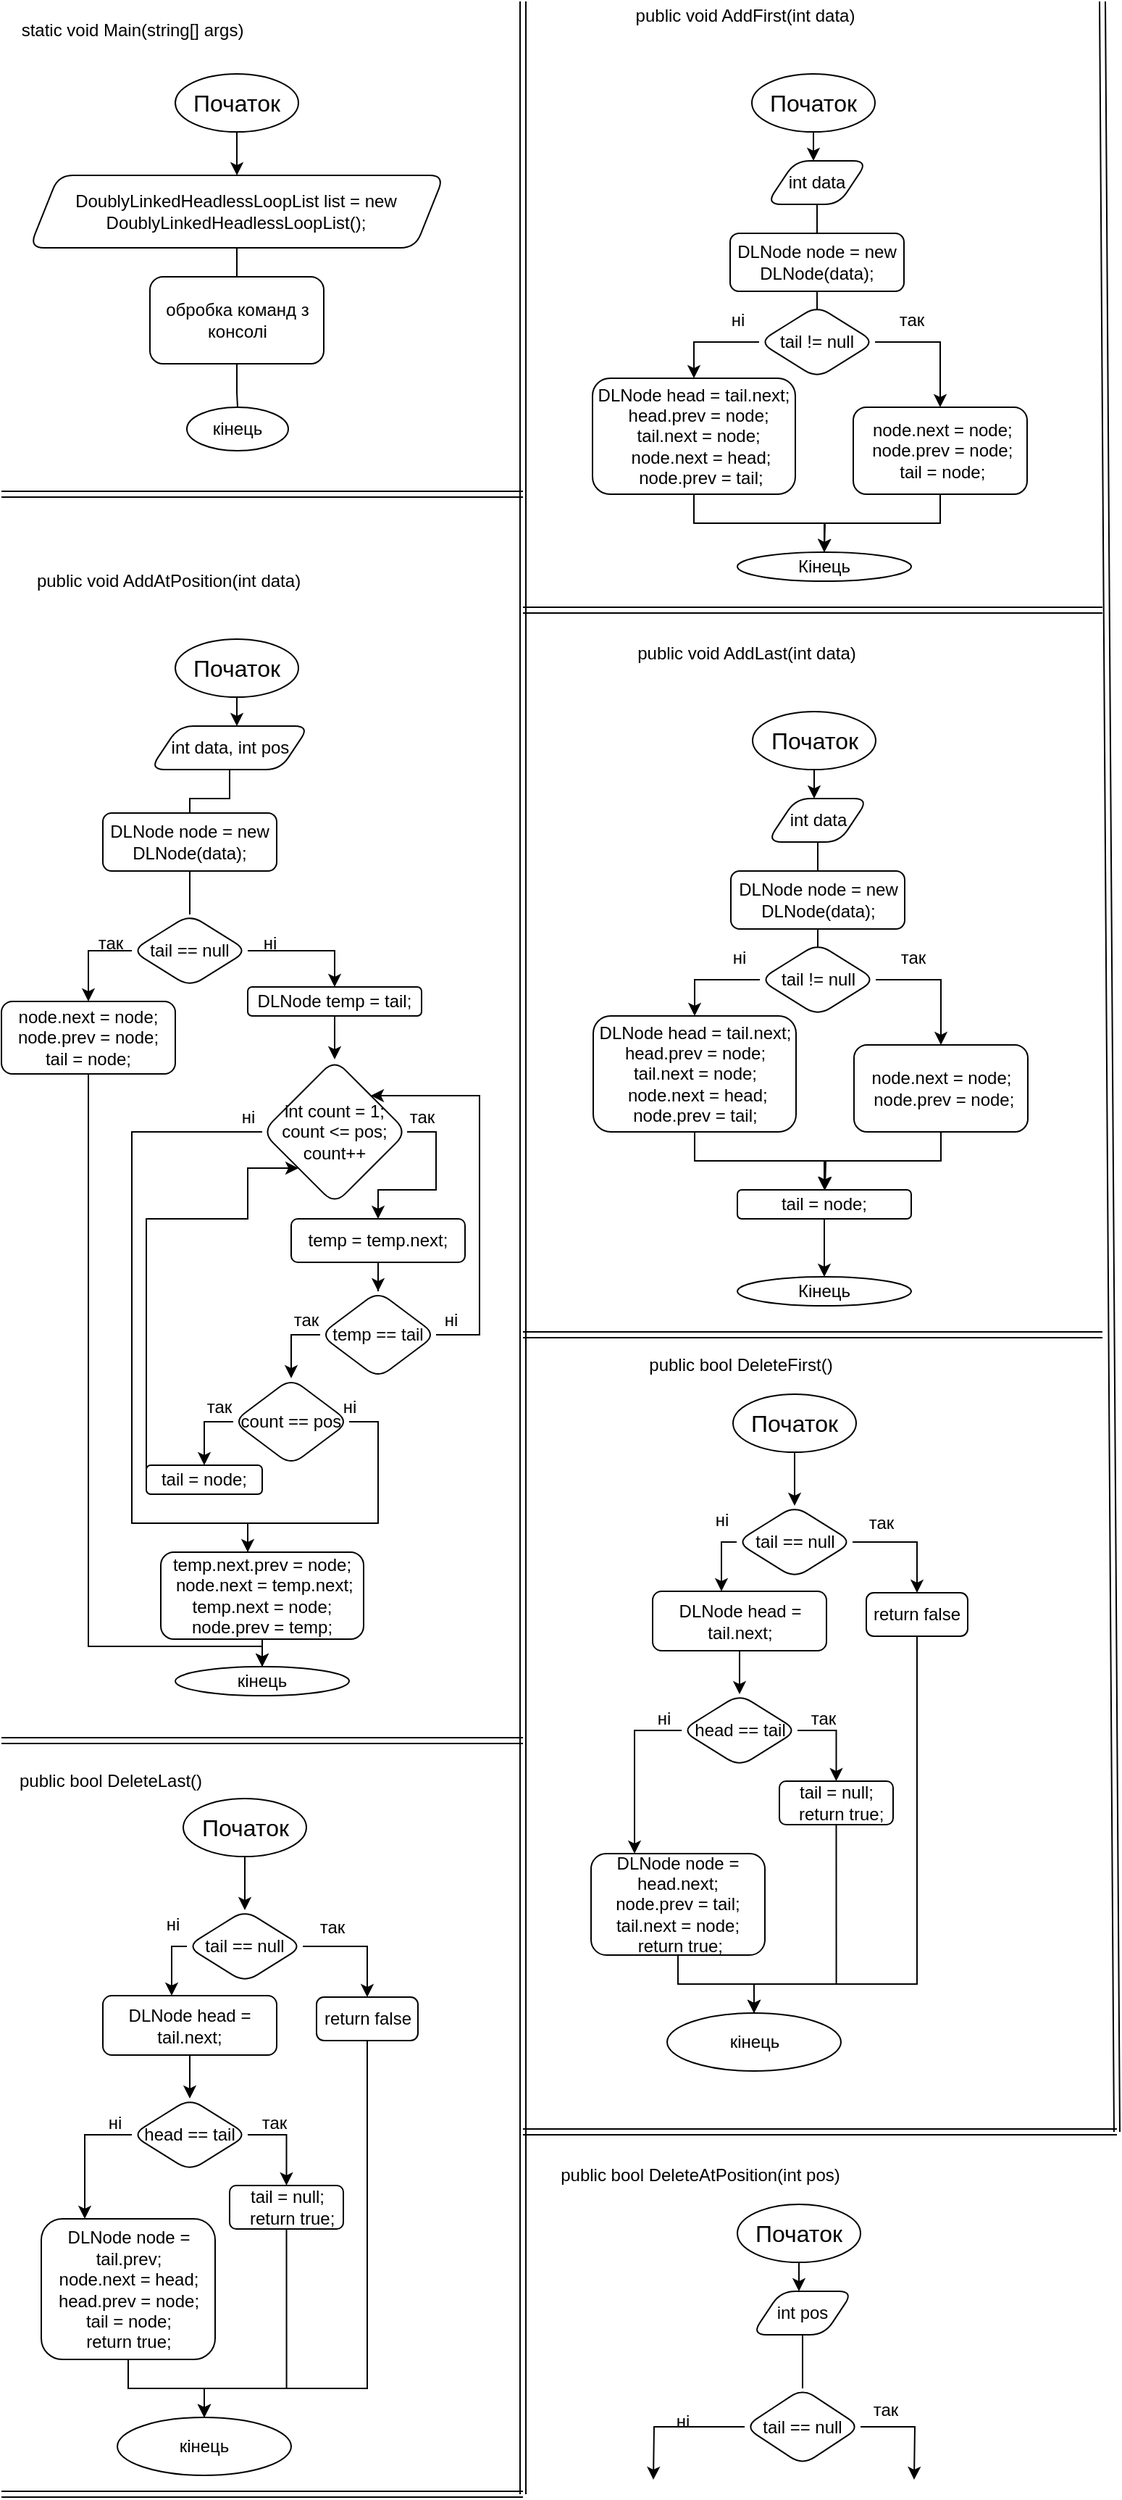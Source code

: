 <mxfile version="15.9.6" type="github">
  <diagram id="cAZcsh5Gasm24qDNnj0R" name="Page-1">
    <mxGraphModel dx="550" dy="711" grid="1" gridSize="10" guides="1" tooltips="1" connect="1" arrows="1" fold="1" page="1" pageScale="1" pageWidth="827" pageHeight="1169" math="0" shadow="0">
      <root>
        <mxCell id="0" />
        <mxCell id="1" parent="0" />
        <mxCell id="zkvn1Yk3bQo1fb0iyatj-9" style="edgeStyle=orthogonalEdgeStyle;rounded=0;orthogonalLoop=1;jettySize=auto;html=1;exitX=0.5;exitY=1;exitDx=0;exitDy=0;" edge="1" parent="1" source="zkvn1Yk3bQo1fb0iyatj-2" target="zkvn1Yk3bQo1fb0iyatj-10">
          <mxGeometry relative="1" as="geometry">
            <mxPoint x="130" y="120" as="targetPoint" />
          </mxGeometry>
        </mxCell>
        <mxCell id="zkvn1Yk3bQo1fb0iyatj-2" value="Початок" style="ellipse;whiteSpace=wrap;html=1;fontSize=16;strokeWidth=1;" vertex="1" parent="1">
          <mxGeometry x="120.0" y="50.0" width="85" height="40" as="geometry" />
        </mxCell>
        <mxCell id="zkvn1Yk3bQo1fb0iyatj-8" value="static void Main(string[] args)" style="text;html=1;align=center;verticalAlign=middle;resizable=0;points=[];autosize=1;strokeColor=none;fillColor=none;" vertex="1" parent="1">
          <mxGeometry x="5" y="10" width="170" height="20" as="geometry" />
        </mxCell>
        <mxCell id="zkvn1Yk3bQo1fb0iyatj-16" style="edgeStyle=orthogonalEdgeStyle;rounded=0;orthogonalLoop=1;jettySize=auto;html=1;exitX=0.5;exitY=1;exitDx=0;exitDy=0;entryX=0.5;entryY=0;entryDx=0;entryDy=0;endArrow=none;endFill=0;" edge="1" parent="1" source="zkvn1Yk3bQo1fb0iyatj-10" target="zkvn1Yk3bQo1fb0iyatj-12">
          <mxGeometry relative="1" as="geometry" />
        </mxCell>
        <mxCell id="zkvn1Yk3bQo1fb0iyatj-10" value="DoublyLinkedHeadlessLoopList list = new DoublyLinkedHeadlessLoopList();" style="shape=parallelogram;perimeter=parallelogramPerimeter;whiteSpace=wrap;html=1;fixedSize=1;rounded=1;" vertex="1" parent="1">
          <mxGeometry x="19.38" y="120" width="286.25" height="50" as="geometry" />
        </mxCell>
        <mxCell id="zkvn1Yk3bQo1fb0iyatj-17" style="edgeStyle=orthogonalEdgeStyle;rounded=0;orthogonalLoop=1;jettySize=auto;html=1;exitX=0.5;exitY=1;exitDx=0;exitDy=0;endArrow=none;endFill=0;" edge="1" parent="1" source="zkvn1Yk3bQo1fb0iyatj-12" target="zkvn1Yk3bQo1fb0iyatj-18">
          <mxGeometry relative="1" as="geometry">
            <mxPoint x="163" y="280" as="targetPoint" />
          </mxGeometry>
        </mxCell>
        <mxCell id="zkvn1Yk3bQo1fb0iyatj-12" value="обробка команд з консолі" style="rounded=1;whiteSpace=wrap;html=1;" vertex="1" parent="1">
          <mxGeometry x="102.5" y="190" width="120" height="60" as="geometry" />
        </mxCell>
        <mxCell id="zkvn1Yk3bQo1fb0iyatj-18" value="кінець" style="ellipse;whiteSpace=wrap;html=1;rounded=1;" vertex="1" parent="1">
          <mxGeometry x="128" y="280" width="70" height="30" as="geometry" />
        </mxCell>
        <mxCell id="zkvn1Yk3bQo1fb0iyatj-19" value="public void AddFirst(int data)" style="text;html=1;align=center;verticalAlign=middle;resizable=0;points=[];autosize=1;strokeColor=none;fillColor=none;" vertex="1" parent="1">
          <mxGeometry x="428" width="170" height="20" as="geometry" />
        </mxCell>
        <mxCell id="zkvn1Yk3bQo1fb0iyatj-22" style="edgeStyle=orthogonalEdgeStyle;rounded=0;orthogonalLoop=1;jettySize=auto;html=1;exitX=0.5;exitY=1;exitDx=0;exitDy=0;fontSize=16;endArrow=classic;endFill=1;" edge="1" source="zkvn1Yk3bQo1fb0iyatj-23" parent="1" target="zkvn1Yk3bQo1fb0iyatj-24">
          <mxGeometry relative="1" as="geometry">
            <mxPoint x="560.5" y="110" as="targetPoint" />
            <Array as="points">
              <mxPoint x="561.0" y="120.0" />
              <mxPoint x="561.0" y="120.0" />
            </Array>
          </mxGeometry>
        </mxCell>
        <mxCell id="zkvn1Yk3bQo1fb0iyatj-23" value="Початок" style="ellipse;whiteSpace=wrap;html=1;fontSize=16;strokeWidth=1;rounded=1;" vertex="1" parent="1">
          <mxGeometry x="518.0" y="50.0" width="85" height="40" as="geometry" />
        </mxCell>
        <mxCell id="zkvn1Yk3bQo1fb0iyatj-25" style="edgeStyle=orthogonalEdgeStyle;rounded=0;orthogonalLoop=1;jettySize=auto;html=1;exitX=0.5;exitY=1;exitDx=0;exitDy=0;endArrow=none;endFill=0;" edge="1" parent="1" source="zkvn1Yk3bQo1fb0iyatj-24" target="zkvn1Yk3bQo1fb0iyatj-26">
          <mxGeometry relative="1" as="geometry">
            <mxPoint x="563" y="160" as="targetPoint" />
          </mxGeometry>
        </mxCell>
        <mxCell id="zkvn1Yk3bQo1fb0iyatj-24" value="int data" style="shape=parallelogram;perimeter=parallelogramPerimeter;whiteSpace=wrap;html=1;fixedSize=1;rounded=1;" vertex="1" parent="1">
          <mxGeometry x="528" y="110" width="70" height="30" as="geometry" />
        </mxCell>
        <mxCell id="zkvn1Yk3bQo1fb0iyatj-27" style="edgeStyle=orthogonalEdgeStyle;rounded=0;orthogonalLoop=1;jettySize=auto;html=1;exitX=0.5;exitY=1;exitDx=0;exitDy=0;endArrow=none;endFill=0;" edge="1" parent="1" source="zkvn1Yk3bQo1fb0iyatj-26">
          <mxGeometry relative="1" as="geometry">
            <mxPoint x="563" y="190" as="targetPoint" />
          </mxGeometry>
        </mxCell>
        <mxCell id="zkvn1Yk3bQo1fb0iyatj-29" style="edgeStyle=orthogonalEdgeStyle;rounded=0;orthogonalLoop=1;jettySize=auto;html=1;exitX=0.5;exitY=1;exitDx=0;exitDy=0;endArrow=none;endFill=0;" edge="1" parent="1" source="zkvn1Yk3bQo1fb0iyatj-26" target="zkvn1Yk3bQo1fb0iyatj-30">
          <mxGeometry relative="1" as="geometry">
            <mxPoint x="563" y="220" as="targetPoint" />
          </mxGeometry>
        </mxCell>
        <mxCell id="zkvn1Yk3bQo1fb0iyatj-26" value="DLNode node = new DLNode(data);" style="rounded=1;whiteSpace=wrap;html=1;" vertex="1" parent="1">
          <mxGeometry x="503" y="160" width="120" height="40" as="geometry" />
        </mxCell>
        <mxCell id="zkvn1Yk3bQo1fb0iyatj-31" style="edgeStyle=orthogonalEdgeStyle;rounded=0;orthogonalLoop=1;jettySize=auto;html=1;exitX=0;exitY=0.5;exitDx=0;exitDy=0;endArrow=classic;endFill=1;" edge="1" parent="1" source="zkvn1Yk3bQo1fb0iyatj-30" target="zkvn1Yk3bQo1fb0iyatj-35">
          <mxGeometry relative="1" as="geometry">
            <mxPoint x="488" y="280" as="targetPoint" />
          </mxGeometry>
        </mxCell>
        <mxCell id="zkvn1Yk3bQo1fb0iyatj-32" style="edgeStyle=orthogonalEdgeStyle;rounded=0;orthogonalLoop=1;jettySize=auto;html=1;exitX=1;exitY=0.5;exitDx=0;exitDy=0;endArrow=classic;endFill=1;" edge="1" parent="1" source="zkvn1Yk3bQo1fb0iyatj-30" target="zkvn1Yk3bQo1fb0iyatj-36">
          <mxGeometry relative="1" as="geometry">
            <mxPoint x="648" y="280" as="targetPoint" />
          </mxGeometry>
        </mxCell>
        <mxCell id="zkvn1Yk3bQo1fb0iyatj-30" value="tail != null" style="rhombus;whiteSpace=wrap;html=1;rounded=1;" vertex="1" parent="1">
          <mxGeometry x="523" y="210" width="80" height="50" as="geometry" />
        </mxCell>
        <mxCell id="zkvn1Yk3bQo1fb0iyatj-33" value="ні" style="text;html=1;align=center;verticalAlign=middle;resizable=0;points=[];autosize=1;strokeColor=none;fillColor=none;" vertex="1" parent="1">
          <mxGeometry x="493" y="210" width="30" height="20" as="geometry" />
        </mxCell>
        <mxCell id="zkvn1Yk3bQo1fb0iyatj-34" value="так" style="text;html=1;align=center;verticalAlign=middle;resizable=0;points=[];autosize=1;strokeColor=none;fillColor=none;" vertex="1" parent="1">
          <mxGeometry x="613" y="210" width="30" height="20" as="geometry" />
        </mxCell>
        <mxCell id="zkvn1Yk3bQo1fb0iyatj-37" style="edgeStyle=orthogonalEdgeStyle;rounded=0;orthogonalLoop=1;jettySize=auto;html=1;exitX=0.5;exitY=1;exitDx=0;exitDy=0;endArrow=classic;endFill=1;" edge="1" parent="1" source="zkvn1Yk3bQo1fb0iyatj-35">
          <mxGeometry relative="1" as="geometry">
            <mxPoint x="568" y="380" as="targetPoint" />
          </mxGeometry>
        </mxCell>
        <mxCell id="zkvn1Yk3bQo1fb0iyatj-35" value="&lt;div&gt;DLNode head = tail.next;&lt;/div&gt;&lt;div&gt;&amp;nbsp; head.prev = node;&lt;/div&gt;&lt;div&gt;&amp;nbsp; tail.next = node;&lt;/div&gt;&lt;div&gt;&amp;nbsp; &amp;nbsp;node.next = head;&lt;/div&gt;&lt;div&gt;&amp;nbsp; &amp;nbsp;node.prev = tail;&lt;/div&gt;" style="rounded=1;whiteSpace=wrap;html=1;" vertex="1" parent="1">
          <mxGeometry x="408" y="260" width="140" height="80" as="geometry" />
        </mxCell>
        <mxCell id="zkvn1Yk3bQo1fb0iyatj-38" style="edgeStyle=orthogonalEdgeStyle;rounded=0;orthogonalLoop=1;jettySize=auto;html=1;exitX=0.5;exitY=1;exitDx=0;exitDy=0;endArrow=classic;endFill=1;" edge="1" parent="1" source="zkvn1Yk3bQo1fb0iyatj-36" target="zkvn1Yk3bQo1fb0iyatj-39">
          <mxGeometry relative="1" as="geometry">
            <mxPoint x="568" y="380" as="targetPoint" />
          </mxGeometry>
        </mxCell>
        <mxCell id="zkvn1Yk3bQo1fb0iyatj-36" value="&lt;div&gt;&amp;nbsp;node.next = node;&lt;/div&gt;&lt;div&gt;&amp;nbsp;node.prev = node;&lt;/div&gt;&lt;div&gt;&amp;nbsp;tail = node;&lt;/div&gt;" style="rounded=1;whiteSpace=wrap;html=1;" vertex="1" parent="1">
          <mxGeometry x="588" y="280" width="120" height="60" as="geometry" />
        </mxCell>
        <mxCell id="zkvn1Yk3bQo1fb0iyatj-39" value="Кінець" style="ellipse;whiteSpace=wrap;html=1;rounded=1;" vertex="1" parent="1">
          <mxGeometry x="508" y="380" width="120" height="20" as="geometry" />
        </mxCell>
        <mxCell id="zkvn1Yk3bQo1fb0iyatj-40" value="public void AddLast(int data)" style="text;html=1;align=center;verticalAlign=middle;resizable=0;points=[];autosize=1;strokeColor=none;fillColor=none;" vertex="1" parent="1">
          <mxGeometry x="428.5" y="440" width="170" height="20" as="geometry" />
        </mxCell>
        <mxCell id="zkvn1Yk3bQo1fb0iyatj-41" style="edgeStyle=orthogonalEdgeStyle;rounded=0;orthogonalLoop=1;jettySize=auto;html=1;exitX=0.5;exitY=1;exitDx=0;exitDy=0;fontSize=16;endArrow=classic;endFill=1;" edge="1" source="zkvn1Yk3bQo1fb0iyatj-42" target="zkvn1Yk3bQo1fb0iyatj-44" parent="1">
          <mxGeometry relative="1" as="geometry">
            <mxPoint x="561.0" y="550" as="targetPoint" />
            <Array as="points">
              <mxPoint x="561.5" y="560.0" />
              <mxPoint x="561.5" y="560.0" />
            </Array>
          </mxGeometry>
        </mxCell>
        <mxCell id="zkvn1Yk3bQo1fb0iyatj-42" value="Початок" style="ellipse;whiteSpace=wrap;html=1;fontSize=16;strokeWidth=1;rounded=1;" vertex="1" parent="1">
          <mxGeometry x="518.5" y="490.0" width="85" height="40" as="geometry" />
        </mxCell>
        <mxCell id="zkvn1Yk3bQo1fb0iyatj-43" style="edgeStyle=orthogonalEdgeStyle;rounded=0;orthogonalLoop=1;jettySize=auto;html=1;exitX=0.5;exitY=1;exitDx=0;exitDy=0;endArrow=none;endFill=0;" edge="1" source="zkvn1Yk3bQo1fb0iyatj-44" target="zkvn1Yk3bQo1fb0iyatj-47" parent="1">
          <mxGeometry relative="1" as="geometry">
            <mxPoint x="563.5" y="600" as="targetPoint" />
          </mxGeometry>
        </mxCell>
        <mxCell id="zkvn1Yk3bQo1fb0iyatj-44" value="int data" style="shape=parallelogram;perimeter=parallelogramPerimeter;whiteSpace=wrap;html=1;fixedSize=1;rounded=1;" vertex="1" parent="1">
          <mxGeometry x="528.5" y="550" width="70" height="30" as="geometry" />
        </mxCell>
        <mxCell id="zkvn1Yk3bQo1fb0iyatj-45" style="edgeStyle=orthogonalEdgeStyle;rounded=0;orthogonalLoop=1;jettySize=auto;html=1;exitX=0.5;exitY=1;exitDx=0;exitDy=0;endArrow=none;endFill=0;" edge="1" source="zkvn1Yk3bQo1fb0iyatj-47" parent="1">
          <mxGeometry relative="1" as="geometry">
            <mxPoint x="563.5" y="630" as="targetPoint" />
          </mxGeometry>
        </mxCell>
        <mxCell id="zkvn1Yk3bQo1fb0iyatj-46" style="edgeStyle=orthogonalEdgeStyle;rounded=0;orthogonalLoop=1;jettySize=auto;html=1;exitX=0.5;exitY=1;exitDx=0;exitDy=0;endArrow=none;endFill=0;" edge="1" source="zkvn1Yk3bQo1fb0iyatj-47" target="zkvn1Yk3bQo1fb0iyatj-50" parent="1">
          <mxGeometry relative="1" as="geometry">
            <mxPoint x="563.5" y="660" as="targetPoint" />
          </mxGeometry>
        </mxCell>
        <mxCell id="zkvn1Yk3bQo1fb0iyatj-47" value="DLNode node = new DLNode(data);" style="rounded=1;whiteSpace=wrap;html=1;" vertex="1" parent="1">
          <mxGeometry x="503.5" y="600" width="120" height="40" as="geometry" />
        </mxCell>
        <mxCell id="zkvn1Yk3bQo1fb0iyatj-48" style="edgeStyle=orthogonalEdgeStyle;rounded=0;orthogonalLoop=1;jettySize=auto;html=1;exitX=0;exitY=0.5;exitDx=0;exitDy=0;endArrow=classic;endFill=1;" edge="1" source="zkvn1Yk3bQo1fb0iyatj-50" target="zkvn1Yk3bQo1fb0iyatj-54" parent="1">
          <mxGeometry relative="1" as="geometry">
            <mxPoint x="488.5" y="720" as="targetPoint" />
          </mxGeometry>
        </mxCell>
        <mxCell id="zkvn1Yk3bQo1fb0iyatj-49" style="edgeStyle=orthogonalEdgeStyle;rounded=0;orthogonalLoop=1;jettySize=auto;html=1;exitX=1;exitY=0.5;exitDx=0;exitDy=0;endArrow=classic;endFill=1;" edge="1" source="zkvn1Yk3bQo1fb0iyatj-50" target="zkvn1Yk3bQo1fb0iyatj-56" parent="1">
          <mxGeometry relative="1" as="geometry">
            <mxPoint x="648.5" y="720" as="targetPoint" />
          </mxGeometry>
        </mxCell>
        <mxCell id="zkvn1Yk3bQo1fb0iyatj-50" value="tail != null" style="rhombus;whiteSpace=wrap;html=1;rounded=1;" vertex="1" parent="1">
          <mxGeometry x="523.5" y="650" width="80" height="50" as="geometry" />
        </mxCell>
        <mxCell id="zkvn1Yk3bQo1fb0iyatj-51" value="ні" style="text;html=1;align=center;verticalAlign=middle;resizable=0;points=[];autosize=1;strokeColor=none;fillColor=none;" vertex="1" parent="1">
          <mxGeometry x="493.5" y="650" width="30" height="20" as="geometry" />
        </mxCell>
        <mxCell id="zkvn1Yk3bQo1fb0iyatj-52" value="так" style="text;html=1;align=center;verticalAlign=middle;resizable=0;points=[];autosize=1;strokeColor=none;fillColor=none;" vertex="1" parent="1">
          <mxGeometry x="613.5" y="650" width="30" height="20" as="geometry" />
        </mxCell>
        <mxCell id="zkvn1Yk3bQo1fb0iyatj-53" style="edgeStyle=orthogonalEdgeStyle;rounded=0;orthogonalLoop=1;jettySize=auto;html=1;exitX=0.5;exitY=1;exitDx=0;exitDy=0;endArrow=classic;endFill=1;" edge="1" source="zkvn1Yk3bQo1fb0iyatj-54" parent="1">
          <mxGeometry relative="1" as="geometry">
            <mxPoint x="568.5" y="820" as="targetPoint" />
          </mxGeometry>
        </mxCell>
        <mxCell id="zkvn1Yk3bQo1fb0iyatj-54" value="&lt;div&gt;DLNode head = tail.next;&lt;/div&gt;&lt;div&gt;head.prev = node;&lt;/div&gt;&lt;div&gt;tail.next = node;&lt;/div&gt;&lt;div&gt;&amp;nbsp;node.next = head;&lt;/div&gt;&lt;div&gt;node.prev = tail;&lt;/div&gt;" style="rounded=1;whiteSpace=wrap;html=1;" vertex="1" parent="1">
          <mxGeometry x="408.5" y="700" width="140" height="80" as="geometry" />
        </mxCell>
        <mxCell id="zkvn1Yk3bQo1fb0iyatj-55" style="edgeStyle=orthogonalEdgeStyle;rounded=0;orthogonalLoop=1;jettySize=auto;html=1;exitX=0.5;exitY=1;exitDx=0;exitDy=0;endArrow=classic;endFill=1;" edge="1" source="zkvn1Yk3bQo1fb0iyatj-56" target="zkvn1Yk3bQo1fb0iyatj-58" parent="1">
          <mxGeometry relative="1" as="geometry">
            <mxPoint x="568.5" y="820.0" as="targetPoint" />
          </mxGeometry>
        </mxCell>
        <mxCell id="zkvn1Yk3bQo1fb0iyatj-56" value="&lt;div&gt;node.next = node;&lt;/div&gt;&lt;div&gt;&amp;nbsp;node.prev = node;&lt;/div&gt;" style="rounded=1;whiteSpace=wrap;html=1;" vertex="1" parent="1">
          <mxGeometry x="588.5" y="720" width="120" height="60" as="geometry" />
        </mxCell>
        <mxCell id="zkvn1Yk3bQo1fb0iyatj-59" style="edgeStyle=orthogonalEdgeStyle;rounded=0;orthogonalLoop=1;jettySize=auto;html=1;exitX=0.5;exitY=1;exitDx=0;exitDy=0;endArrow=classic;endFill=1;" edge="1" parent="1" source="zkvn1Yk3bQo1fb0iyatj-58" target="zkvn1Yk3bQo1fb0iyatj-60">
          <mxGeometry relative="1" as="geometry">
            <mxPoint x="568" y="870.0" as="targetPoint" />
          </mxGeometry>
        </mxCell>
        <mxCell id="zkvn1Yk3bQo1fb0iyatj-58" value="tail = node;" style="rounded=1;whiteSpace=wrap;html=1;" vertex="1" parent="1">
          <mxGeometry x="508" y="820" width="120" height="20" as="geometry" />
        </mxCell>
        <mxCell id="zkvn1Yk3bQo1fb0iyatj-60" value="Кінець" style="ellipse;whiteSpace=wrap;html=1;rounded=1;" vertex="1" parent="1">
          <mxGeometry x="508" y="880" width="120" height="20" as="geometry" />
        </mxCell>
        <mxCell id="zkvn1Yk3bQo1fb0iyatj-65" value="public void AddAtPosition(int data)" style="text;html=1;align=center;verticalAlign=middle;resizable=0;points=[];autosize=1;strokeColor=none;fillColor=none;" vertex="1" parent="1">
          <mxGeometry x="15" y="390" width="200" height="20" as="geometry" />
        </mxCell>
        <mxCell id="zkvn1Yk3bQo1fb0iyatj-66" style="edgeStyle=orthogonalEdgeStyle;rounded=0;orthogonalLoop=1;jettySize=auto;html=1;exitX=0.5;exitY=1;exitDx=0;exitDy=0;fontSize=16;endArrow=classic;endFill=1;" edge="1" source="zkvn1Yk3bQo1fb0iyatj-67" target="zkvn1Yk3bQo1fb0iyatj-69" parent="1">
          <mxGeometry relative="1" as="geometry">
            <mxPoint x="162.5" y="500" as="targetPoint" />
            <Array as="points">
              <mxPoint x="163.0" y="510.0" />
              <mxPoint x="163.0" y="510.0" />
            </Array>
          </mxGeometry>
        </mxCell>
        <mxCell id="zkvn1Yk3bQo1fb0iyatj-67" value="Початок" style="ellipse;whiteSpace=wrap;html=1;fontSize=16;strokeWidth=1;rounded=1;" vertex="1" parent="1">
          <mxGeometry x="120.0" y="440.0" width="85" height="40" as="geometry" />
        </mxCell>
        <mxCell id="zkvn1Yk3bQo1fb0iyatj-68" style="edgeStyle=orthogonalEdgeStyle;rounded=0;orthogonalLoop=1;jettySize=auto;html=1;exitX=0.5;exitY=1;exitDx=0;exitDy=0;endArrow=none;endFill=0;" edge="1" source="zkvn1Yk3bQo1fb0iyatj-69" parent="1" target="zkvn1Yk3bQo1fb0iyatj-72">
          <mxGeometry relative="1" as="geometry">
            <mxPoint x="157.529" y="550.03" as="targetPoint" />
          </mxGeometry>
        </mxCell>
        <mxCell id="zkvn1Yk3bQo1fb0iyatj-69" value="int data, int pos" style="shape=parallelogram;perimeter=parallelogramPerimeter;whiteSpace=wrap;html=1;fixedSize=1;rounded=1;" vertex="1" parent="1">
          <mxGeometry x="102.5" y="500" width="110" height="30" as="geometry" />
        </mxCell>
        <mxCell id="zkvn1Yk3bQo1fb0iyatj-73" style="edgeStyle=orthogonalEdgeStyle;rounded=0;orthogonalLoop=1;jettySize=auto;html=1;exitX=0.5;exitY=1;exitDx=0;exitDy=0;endArrow=none;endFill=0;" edge="1" parent="1" source="zkvn1Yk3bQo1fb0iyatj-72" target="zkvn1Yk3bQo1fb0iyatj-74">
          <mxGeometry relative="1" as="geometry">
            <mxPoint x="130.235" y="630.0" as="targetPoint" />
          </mxGeometry>
        </mxCell>
        <mxCell id="zkvn1Yk3bQo1fb0iyatj-72" value="DLNode node = new DLNode(data);" style="rounded=1;whiteSpace=wrap;html=1;" vertex="1" parent="1">
          <mxGeometry x="70" y="560" width="120" height="40" as="geometry" />
        </mxCell>
        <mxCell id="zkvn1Yk3bQo1fb0iyatj-75" style="edgeStyle=orthogonalEdgeStyle;rounded=0;orthogonalLoop=1;jettySize=auto;html=1;exitX=0;exitY=0.5;exitDx=0;exitDy=0;endArrow=classic;endFill=1;" edge="1" parent="1" source="zkvn1Yk3bQo1fb0iyatj-74" target="zkvn1Yk3bQo1fb0iyatj-79">
          <mxGeometry relative="1" as="geometry">
            <mxPoint x="40" y="700.0" as="targetPoint" />
          </mxGeometry>
        </mxCell>
        <mxCell id="zkvn1Yk3bQo1fb0iyatj-76" style="edgeStyle=orthogonalEdgeStyle;rounded=0;orthogonalLoop=1;jettySize=auto;html=1;exitX=1;exitY=0.5;exitDx=0;exitDy=0;endArrow=classic;endFill=1;" edge="1" parent="1" source="zkvn1Yk3bQo1fb0iyatj-74" target="zkvn1Yk3bQo1fb0iyatj-80">
          <mxGeometry relative="1" as="geometry">
            <mxPoint x="210" y="700.0" as="targetPoint" />
          </mxGeometry>
        </mxCell>
        <mxCell id="zkvn1Yk3bQo1fb0iyatj-74" value="tail == null" style="rhombus;whiteSpace=wrap;html=1;rounded=1;" vertex="1" parent="1">
          <mxGeometry x="90" y="630" width="80" height="50" as="geometry" />
        </mxCell>
        <mxCell id="zkvn1Yk3bQo1fb0iyatj-77" value="ні" style="text;html=1;align=center;verticalAlign=middle;resizable=0;points=[];autosize=1;strokeColor=none;fillColor=none;" vertex="1" parent="1">
          <mxGeometry x="170" y="640" width="30" height="20" as="geometry" />
        </mxCell>
        <mxCell id="zkvn1Yk3bQo1fb0iyatj-78" value="так" style="text;html=1;align=center;verticalAlign=middle;resizable=0;points=[];autosize=1;strokeColor=none;fillColor=none;" vertex="1" parent="1">
          <mxGeometry x="60" y="640" width="30" height="20" as="geometry" />
        </mxCell>
        <mxCell id="zkvn1Yk3bQo1fb0iyatj-105" style="edgeStyle=orthogonalEdgeStyle;rounded=0;orthogonalLoop=1;jettySize=auto;html=1;exitX=0.5;exitY=1;exitDx=0;exitDy=0;entryX=0.5;entryY=0;entryDx=0;entryDy=0;endArrow=classic;endFill=1;" edge="1" parent="1" target="zkvn1Yk3bQo1fb0iyatj-104">
          <mxGeometry relative="1" as="geometry">
            <mxPoint x="60" y="735" as="sourcePoint" />
            <mxPoint x="180" y="1152" as="targetPoint" />
            <Array as="points">
              <mxPoint x="60" y="1135" />
              <mxPoint x="180" y="1135" />
            </Array>
          </mxGeometry>
        </mxCell>
        <mxCell id="zkvn1Yk3bQo1fb0iyatj-79" value="&lt;div&gt;node.next = node;&lt;/div&gt;&lt;div&gt;node.prev = node;&lt;/div&gt;&lt;div&gt;&lt;span&gt;tail = node;&lt;/span&gt;&lt;/div&gt;" style="rounded=1;whiteSpace=wrap;html=1;" vertex="1" parent="1">
          <mxGeometry y="690" width="120" height="50" as="geometry" />
        </mxCell>
        <mxCell id="zkvn1Yk3bQo1fb0iyatj-81" style="edgeStyle=orthogonalEdgeStyle;rounded=0;orthogonalLoop=1;jettySize=auto;html=1;exitX=0.5;exitY=1;exitDx=0;exitDy=0;endArrow=classic;endFill=1;" edge="1" parent="1" source="zkvn1Yk3bQo1fb0iyatj-80" target="zkvn1Yk3bQo1fb0iyatj-82">
          <mxGeometry relative="1" as="geometry">
            <mxPoint x="230.235" y="730.0" as="targetPoint" />
          </mxGeometry>
        </mxCell>
        <mxCell id="zkvn1Yk3bQo1fb0iyatj-80" value="DLNode temp = tail;" style="rounded=1;whiteSpace=wrap;html=1;" vertex="1" parent="1">
          <mxGeometry x="170" y="680" width="120" height="20" as="geometry" />
        </mxCell>
        <mxCell id="zkvn1Yk3bQo1fb0iyatj-84" style="edgeStyle=orthogonalEdgeStyle;rounded=0;orthogonalLoop=1;jettySize=auto;html=1;exitX=1;exitY=0.5;exitDx=0;exitDy=0;endArrow=classic;endFill=1;" edge="1" parent="1" source="zkvn1Yk3bQo1fb0iyatj-82" target="zkvn1Yk3bQo1fb0iyatj-87">
          <mxGeometry relative="1" as="geometry">
            <mxPoint x="310" y="840.0" as="targetPoint" />
            <Array as="points">
              <mxPoint x="300" y="780" />
              <mxPoint x="300" y="820" />
              <mxPoint x="260" y="820" />
            </Array>
          </mxGeometry>
        </mxCell>
        <mxCell id="zkvn1Yk3bQo1fb0iyatj-85" style="edgeStyle=orthogonalEdgeStyle;rounded=0;orthogonalLoop=1;jettySize=auto;html=1;exitX=0;exitY=0.5;exitDx=0;exitDy=0;endArrow=classic;endFill=1;" edge="1" parent="1" source="zkvn1Yk3bQo1fb0iyatj-82">
          <mxGeometry relative="1" as="geometry">
            <mxPoint x="170" y="1080" as="targetPoint" />
            <Array as="points">
              <mxPoint x="90" y="780" />
              <mxPoint x="90" y="1050" />
              <mxPoint x="170" y="1050" />
            </Array>
          </mxGeometry>
        </mxCell>
        <mxCell id="zkvn1Yk3bQo1fb0iyatj-82" value="int count = 1; count &amp;lt;= pos; count++" style="rhombus;whiteSpace=wrap;html=1;rounded=1;arcSize=21;" vertex="1" parent="1">
          <mxGeometry x="180" y="730" width="100" height="100" as="geometry" />
        </mxCell>
        <mxCell id="zkvn1Yk3bQo1fb0iyatj-86" value="так" style="text;html=1;align=center;verticalAlign=middle;resizable=0;points=[];autosize=1;strokeColor=none;fillColor=none;" vertex="1" parent="1">
          <mxGeometry x="275" y="760" width="30" height="20" as="geometry" />
        </mxCell>
        <mxCell id="zkvn1Yk3bQo1fb0iyatj-88" style="edgeStyle=orthogonalEdgeStyle;rounded=0;orthogonalLoop=1;jettySize=auto;html=1;exitX=0.5;exitY=1;exitDx=0;exitDy=0;endArrow=classic;endFill=1;" edge="1" parent="1" source="zkvn1Yk3bQo1fb0iyatj-87" target="zkvn1Yk3bQo1fb0iyatj-89">
          <mxGeometry relative="1" as="geometry">
            <mxPoint x="259.647" y="900.0" as="targetPoint" />
          </mxGeometry>
        </mxCell>
        <mxCell id="zkvn1Yk3bQo1fb0iyatj-87" value="temp = temp.next;" style="rounded=1;whiteSpace=wrap;html=1;" vertex="1" parent="1">
          <mxGeometry x="200" y="840" width="120" height="30" as="geometry" />
        </mxCell>
        <mxCell id="zkvn1Yk3bQo1fb0iyatj-90" style="edgeStyle=orthogonalEdgeStyle;rounded=0;orthogonalLoop=1;jettySize=auto;html=1;exitX=0;exitY=0.5;exitDx=0;exitDy=0;endArrow=classic;endFill=1;" edge="1" parent="1" source="zkvn1Yk3bQo1fb0iyatj-89" target="zkvn1Yk3bQo1fb0iyatj-94">
          <mxGeometry relative="1" as="geometry">
            <mxPoint x="200" y="950.0" as="targetPoint" />
          </mxGeometry>
        </mxCell>
        <mxCell id="zkvn1Yk3bQo1fb0iyatj-91" style="edgeStyle=orthogonalEdgeStyle;rounded=0;orthogonalLoop=1;jettySize=auto;html=1;exitX=1;exitY=0.5;exitDx=0;exitDy=0;endArrow=classic;endFill=1;entryX=1;entryY=0;entryDx=0;entryDy=0;" edge="1" parent="1" source="zkvn1Yk3bQo1fb0iyatj-89" target="zkvn1Yk3bQo1fb0iyatj-82">
          <mxGeometry relative="1" as="geometry">
            <mxPoint x="320" y="950.0" as="targetPoint" />
            <Array as="points">
              <mxPoint x="330" y="920" />
              <mxPoint x="330" y="755" />
            </Array>
          </mxGeometry>
        </mxCell>
        <mxCell id="zkvn1Yk3bQo1fb0iyatj-89" value="temp == tail" style="rhombus;whiteSpace=wrap;html=1;rounded=1;" vertex="1" parent="1">
          <mxGeometry x="220" y="890" width="80" height="60" as="geometry" />
        </mxCell>
        <mxCell id="zkvn1Yk3bQo1fb0iyatj-92" value="так" style="text;html=1;align=center;verticalAlign=middle;resizable=0;points=[];autosize=1;strokeColor=none;fillColor=none;" vertex="1" parent="1">
          <mxGeometry x="195" y="900" width="30" height="20" as="geometry" />
        </mxCell>
        <mxCell id="zkvn1Yk3bQo1fb0iyatj-93" value="ні" style="text;html=1;align=center;verticalAlign=middle;resizable=0;points=[];autosize=1;strokeColor=none;fillColor=none;" vertex="1" parent="1">
          <mxGeometry x="295" y="900" width="30" height="20" as="geometry" />
        </mxCell>
        <mxCell id="zkvn1Yk3bQo1fb0iyatj-95" style="edgeStyle=orthogonalEdgeStyle;rounded=0;orthogonalLoop=1;jettySize=auto;html=1;exitX=0;exitY=0.5;exitDx=0;exitDy=0;endArrow=classic;endFill=1;" edge="1" parent="1" source="zkvn1Yk3bQo1fb0iyatj-94" target="zkvn1Yk3bQo1fb0iyatj-99">
          <mxGeometry relative="1" as="geometry">
            <mxPoint x="140" y="1020.0" as="targetPoint" />
          </mxGeometry>
        </mxCell>
        <mxCell id="zkvn1Yk3bQo1fb0iyatj-96" style="edgeStyle=orthogonalEdgeStyle;rounded=0;orthogonalLoop=1;jettySize=auto;html=1;exitX=1;exitY=0.5;exitDx=0;exitDy=0;endArrow=classic;endFill=1;" edge="1" parent="1" source="zkvn1Yk3bQo1fb0iyatj-94" target="zkvn1Yk3bQo1fb0iyatj-102">
          <mxGeometry relative="1" as="geometry">
            <mxPoint x="170" y="1080" as="targetPoint" />
            <Array as="points">
              <mxPoint x="260" y="980" />
              <mxPoint x="260" y="1050" />
              <mxPoint x="170" y="1050" />
            </Array>
          </mxGeometry>
        </mxCell>
        <mxCell id="zkvn1Yk3bQo1fb0iyatj-94" value="count == pos" style="rhombus;whiteSpace=wrap;html=1;rounded=1;" vertex="1" parent="1">
          <mxGeometry x="160" y="950" width="80" height="60" as="geometry" />
        </mxCell>
        <mxCell id="zkvn1Yk3bQo1fb0iyatj-97" value="так" style="text;html=1;align=center;verticalAlign=middle;resizable=0;points=[];autosize=1;strokeColor=none;fillColor=none;" vertex="1" parent="1">
          <mxGeometry x="135" y="960" width="30" height="20" as="geometry" />
        </mxCell>
        <mxCell id="zkvn1Yk3bQo1fb0iyatj-98" value="ні" style="text;html=1;align=center;verticalAlign=middle;resizable=0;points=[];autosize=1;strokeColor=none;fillColor=none;" vertex="1" parent="1">
          <mxGeometry x="225" y="960" width="30" height="20" as="geometry" />
        </mxCell>
        <mxCell id="zkvn1Yk3bQo1fb0iyatj-101" style="edgeStyle=orthogonalEdgeStyle;rounded=0;orthogonalLoop=1;jettySize=auto;html=1;exitX=0;exitY=0.5;exitDx=0;exitDy=0;endArrow=classic;endFill=1;entryX=0;entryY=1;entryDx=0;entryDy=0;" edge="1" parent="1" source="zkvn1Yk3bQo1fb0iyatj-99" target="zkvn1Yk3bQo1fb0iyatj-82">
          <mxGeometry relative="1" as="geometry">
            <mxPoint x="230" y="710" as="targetPoint" />
            <Array as="points">
              <mxPoint x="100" y="840" />
              <mxPoint x="170" y="840" />
              <mxPoint x="170" y="805" />
            </Array>
          </mxGeometry>
        </mxCell>
        <mxCell id="zkvn1Yk3bQo1fb0iyatj-99" value="tail = node;" style="rounded=1;whiteSpace=wrap;html=1;" vertex="1" parent="1">
          <mxGeometry x="100" y="1010" width="80" height="20" as="geometry" />
        </mxCell>
        <mxCell id="zkvn1Yk3bQo1fb0iyatj-100" value="ні" style="text;html=1;align=center;verticalAlign=middle;resizable=0;points=[];autosize=1;strokeColor=none;fillColor=none;" vertex="1" parent="1">
          <mxGeometry x="155" y="760" width="30" height="20" as="geometry" />
        </mxCell>
        <mxCell id="zkvn1Yk3bQo1fb0iyatj-103" style="edgeStyle=orthogonalEdgeStyle;rounded=0;orthogonalLoop=1;jettySize=auto;html=1;exitX=0.5;exitY=1;exitDx=0;exitDy=0;endArrow=classic;endFill=1;" edge="1" parent="1" source="zkvn1Yk3bQo1fb0iyatj-102" target="zkvn1Yk3bQo1fb0iyatj-104">
          <mxGeometry relative="1" as="geometry">
            <mxPoint x="179.647" y="1150" as="targetPoint" />
          </mxGeometry>
        </mxCell>
        <mxCell id="zkvn1Yk3bQo1fb0iyatj-102" value="&lt;div&gt;temp.next.prev = node;&lt;/div&gt;&lt;div&gt;&amp;nbsp;node.next = temp.next;&lt;/div&gt;&lt;div&gt;temp.next = node;&lt;/div&gt;&lt;div&gt;node.prev = temp;&lt;/div&gt;" style="rounded=1;whiteSpace=wrap;html=1;" vertex="1" parent="1">
          <mxGeometry x="110" y="1070" width="140" height="60" as="geometry" />
        </mxCell>
        <mxCell id="zkvn1Yk3bQo1fb0iyatj-104" value="кінець" style="ellipse;whiteSpace=wrap;html=1;rounded=1;" vertex="1" parent="1">
          <mxGeometry x="120" y="1149" width="120" height="20" as="geometry" />
        </mxCell>
        <mxCell id="zkvn1Yk3bQo1fb0iyatj-106" value="public bool DeleteFirst()" style="text;html=1;align=center;verticalAlign=middle;resizable=0;points=[];autosize=1;strokeColor=none;fillColor=none;" vertex="1" parent="1">
          <mxGeometry x="439.5" y="931" width="140" height="20" as="geometry" />
        </mxCell>
        <mxCell id="zkvn1Yk3bQo1fb0iyatj-109" style="edgeStyle=orthogonalEdgeStyle;rounded=0;orthogonalLoop=1;jettySize=auto;html=1;exitX=0.5;exitY=1;exitDx=0;exitDy=0;endArrow=classic;endFill=1;" edge="1" parent="1" source="zkvn1Yk3bQo1fb0iyatj-108" target="zkvn1Yk3bQo1fb0iyatj-118">
          <mxGeometry relative="1" as="geometry">
            <mxPoint x="548" y="1021" as="targetPoint" />
          </mxGeometry>
        </mxCell>
        <mxCell id="zkvn1Yk3bQo1fb0iyatj-108" value="Початок" style="ellipse;whiteSpace=wrap;html=1;fontSize=16;strokeWidth=1;rounded=1;" vertex="1" parent="1">
          <mxGeometry x="505.0" y="961.0" width="85" height="40" as="geometry" />
        </mxCell>
        <mxCell id="zkvn1Yk3bQo1fb0iyatj-110" value="" style="shape=link;html=1;rounded=0;endArrow=classic;endFill=1;" edge="1" parent="1">
          <mxGeometry width="100" relative="1" as="geometry">
            <mxPoint y="340" as="sourcePoint" />
            <mxPoint x="360" y="340" as="targetPoint" />
          </mxGeometry>
        </mxCell>
        <mxCell id="zkvn1Yk3bQo1fb0iyatj-111" value="" style="shape=link;html=1;rounded=0;endArrow=classic;endFill=1;" edge="1" parent="1">
          <mxGeometry width="100" relative="1" as="geometry">
            <mxPoint x="360" as="sourcePoint" />
            <mxPoint x="360" y="1720" as="targetPoint" />
          </mxGeometry>
        </mxCell>
        <mxCell id="zkvn1Yk3bQo1fb0iyatj-112" value="" style="shape=link;html=1;rounded=0;endArrow=classic;endFill=1;" edge="1" parent="1">
          <mxGeometry width="100" relative="1" as="geometry">
            <mxPoint y="1200" as="sourcePoint" />
            <mxPoint x="360" y="1200" as="targetPoint" />
          </mxGeometry>
        </mxCell>
        <mxCell id="zkvn1Yk3bQo1fb0iyatj-115" value="" style="shape=link;html=1;rounded=0;endArrow=classic;endFill=1;" edge="1" parent="1">
          <mxGeometry width="100" relative="1" as="geometry">
            <mxPoint x="360" y="920" as="sourcePoint" />
            <mxPoint x="760" y="920" as="targetPoint" />
          </mxGeometry>
        </mxCell>
        <mxCell id="zkvn1Yk3bQo1fb0iyatj-116" value="" style="shape=link;html=1;rounded=0;endArrow=classic;endFill=1;" edge="1" parent="1">
          <mxGeometry width="100" relative="1" as="geometry">
            <mxPoint x="360" y="420" as="sourcePoint" />
            <mxPoint x="760" y="420" as="targetPoint" />
          </mxGeometry>
        </mxCell>
        <mxCell id="zkvn1Yk3bQo1fb0iyatj-117" value="" style="shape=link;html=1;rounded=0;endArrow=classic;endFill=1;" edge="1" parent="1">
          <mxGeometry width="100" relative="1" as="geometry">
            <mxPoint x="760" as="sourcePoint" />
            <mxPoint x="770" y="1470" as="targetPoint" />
          </mxGeometry>
        </mxCell>
        <mxCell id="zkvn1Yk3bQo1fb0iyatj-120" style="edgeStyle=orthogonalEdgeStyle;rounded=0;orthogonalLoop=1;jettySize=auto;html=1;exitX=1;exitY=0.5;exitDx=0;exitDy=0;endArrow=classic;endFill=1;" edge="1" parent="1" source="zkvn1Yk3bQo1fb0iyatj-118" target="zkvn1Yk3bQo1fb0iyatj-123">
          <mxGeometry relative="1" as="geometry">
            <mxPoint x="617" y="1098" as="targetPoint" />
          </mxGeometry>
        </mxCell>
        <mxCell id="zkvn1Yk3bQo1fb0iyatj-125" style="edgeStyle=orthogonalEdgeStyle;rounded=0;orthogonalLoop=1;jettySize=auto;html=1;exitX=0;exitY=0.5;exitDx=0;exitDy=0;endArrow=classic;endFill=1;" edge="1" parent="1" source="zkvn1Yk3bQo1fb0iyatj-118" target="zkvn1Yk3bQo1fb0iyatj-126">
          <mxGeometry relative="1" as="geometry">
            <mxPoint x="487" y="1098" as="targetPoint" />
            <Array as="points">
              <mxPoint x="497" y="1063" />
            </Array>
          </mxGeometry>
        </mxCell>
        <mxCell id="zkvn1Yk3bQo1fb0iyatj-118" value="tail == null" style="rhombus;whiteSpace=wrap;html=1;rounded=1;" vertex="1" parent="1">
          <mxGeometry x="507.5" y="1038" width="80" height="50" as="geometry" />
        </mxCell>
        <mxCell id="zkvn1Yk3bQo1fb0iyatj-121" value="ні" style="text;html=1;align=center;verticalAlign=middle;resizable=0;points=[];autosize=1;strokeColor=none;fillColor=none;" vertex="1" parent="1">
          <mxGeometry x="482" y="1038" width="30" height="20" as="geometry" />
        </mxCell>
        <mxCell id="zkvn1Yk3bQo1fb0iyatj-122" value="так" style="text;html=1;align=center;verticalAlign=middle;resizable=0;points=[];autosize=1;strokeColor=none;fillColor=none;" vertex="1" parent="1">
          <mxGeometry x="592" y="1040" width="30" height="20" as="geometry" />
        </mxCell>
        <mxCell id="zkvn1Yk3bQo1fb0iyatj-138" style="edgeStyle=orthogonalEdgeStyle;rounded=0;orthogonalLoop=1;jettySize=auto;html=1;exitX=0.5;exitY=1;exitDx=0;exitDy=0;entryX=0.5;entryY=0;entryDx=0;entryDy=0;endArrow=classic;endFill=1;" edge="1" parent="1" source="zkvn1Yk3bQo1fb0iyatj-123" target="zkvn1Yk3bQo1fb0iyatj-137">
          <mxGeometry relative="1" as="geometry">
            <Array as="points">
              <mxPoint x="632" y="1368" />
              <mxPoint x="520" y="1368" />
            </Array>
          </mxGeometry>
        </mxCell>
        <mxCell id="zkvn1Yk3bQo1fb0iyatj-123" value="return false" style="rounded=1;whiteSpace=wrap;html=1;arcSize=17;" vertex="1" parent="1">
          <mxGeometry x="597" y="1098" width="70" height="30" as="geometry" />
        </mxCell>
        <mxCell id="zkvn1Yk3bQo1fb0iyatj-127" style="edgeStyle=orthogonalEdgeStyle;rounded=0;orthogonalLoop=1;jettySize=auto;html=1;exitX=0.5;exitY=1;exitDx=0;exitDy=0;endArrow=classic;endFill=1;" edge="1" parent="1" source="zkvn1Yk3bQo1fb0iyatj-126" target="zkvn1Yk3bQo1fb0iyatj-128">
          <mxGeometry relative="1" as="geometry">
            <mxPoint x="517" y="1168" as="targetPoint" />
          </mxGeometry>
        </mxCell>
        <mxCell id="zkvn1Yk3bQo1fb0iyatj-126" value="DLNode head = tail.next;" style="rounded=1;whiteSpace=wrap;html=1;" vertex="1" parent="1">
          <mxGeometry x="449.5" y="1097" width="120" height="41" as="geometry" />
        </mxCell>
        <mxCell id="zkvn1Yk3bQo1fb0iyatj-129" style="edgeStyle=orthogonalEdgeStyle;rounded=0;orthogonalLoop=1;jettySize=auto;html=1;exitX=0;exitY=0.5;exitDx=0;exitDy=0;endArrow=classic;endFill=1;" edge="1" parent="1" source="zkvn1Yk3bQo1fb0iyatj-128" target="zkvn1Yk3bQo1fb0iyatj-134">
          <mxGeometry relative="1" as="geometry">
            <mxPoint x="497" y="1248" as="targetPoint" />
            <Array as="points">
              <mxPoint x="437" y="1193" />
            </Array>
          </mxGeometry>
        </mxCell>
        <mxCell id="zkvn1Yk3bQo1fb0iyatj-130" style="edgeStyle=orthogonalEdgeStyle;rounded=0;orthogonalLoop=1;jettySize=auto;html=1;exitX=1;exitY=0.5;exitDx=0;exitDy=0;endArrow=classic;endFill=1;" edge="1" parent="1" source="zkvn1Yk3bQo1fb0iyatj-128" target="zkvn1Yk3bQo1fb0iyatj-133">
          <mxGeometry relative="1" as="geometry">
            <mxPoint x="587" y="1238" as="targetPoint" />
          </mxGeometry>
        </mxCell>
        <mxCell id="zkvn1Yk3bQo1fb0iyatj-128" value="head == tail" style="rhombus;whiteSpace=wrap;html=1;rounded=1;" vertex="1" parent="1">
          <mxGeometry x="469.5" y="1168" width="80" height="50" as="geometry" />
        </mxCell>
        <mxCell id="zkvn1Yk3bQo1fb0iyatj-131" value="ні" style="text;html=1;align=center;verticalAlign=middle;resizable=0;points=[];autosize=1;strokeColor=none;fillColor=none;" vertex="1" parent="1">
          <mxGeometry x="442" y="1175" width="30" height="20" as="geometry" />
        </mxCell>
        <mxCell id="zkvn1Yk3bQo1fb0iyatj-132" value="так" style="text;html=1;align=center;verticalAlign=middle;resizable=0;points=[];autosize=1;strokeColor=none;fillColor=none;" vertex="1" parent="1">
          <mxGeometry x="552" y="1175" width="30" height="20" as="geometry" />
        </mxCell>
        <mxCell id="zkvn1Yk3bQo1fb0iyatj-135" style="edgeStyle=orthogonalEdgeStyle;rounded=0;orthogonalLoop=1;jettySize=auto;html=1;exitX=0.5;exitY=1;exitDx=0;exitDy=0;entryX=0.5;entryY=0;entryDx=0;entryDy=0;endArrow=classic;endFill=1;" edge="1" parent="1" target="zkvn1Yk3bQo1fb0iyatj-137">
          <mxGeometry relative="1" as="geometry">
            <mxPoint x="576.25" y="1256.0" as="sourcePoint" />
            <mxPoint x="519.5" y="1386.0" as="targetPoint" />
            <Array as="points">
              <mxPoint x="576" y="1368" />
              <mxPoint x="520" y="1368" />
            </Array>
          </mxGeometry>
        </mxCell>
        <mxCell id="zkvn1Yk3bQo1fb0iyatj-133" value="&lt;div&gt;tail = null;&lt;/div&gt;&lt;div&gt;&amp;nbsp; return true;&lt;/div&gt;" style="rounded=1;whiteSpace=wrap;html=1;" vertex="1" parent="1">
          <mxGeometry x="537" y="1228" width="78.5" height="30" as="geometry" />
        </mxCell>
        <mxCell id="zkvn1Yk3bQo1fb0iyatj-136" style="edgeStyle=orthogonalEdgeStyle;rounded=0;orthogonalLoop=1;jettySize=auto;html=1;exitX=0.5;exitY=1;exitDx=0;exitDy=0;endArrow=classic;endFill=1;" edge="1" parent="1" source="zkvn1Yk3bQo1fb0iyatj-134" target="zkvn1Yk3bQo1fb0iyatj-137">
          <mxGeometry relative="1" as="geometry">
            <mxPoint x="517" y="1378" as="targetPoint" />
          </mxGeometry>
        </mxCell>
        <mxCell id="zkvn1Yk3bQo1fb0iyatj-134" value="&lt;div&gt;DLNode node = head.next;&lt;/div&gt;&lt;div&gt;&lt;span&gt;node.prev = tail;&lt;/span&gt;&lt;/div&gt;&lt;div&gt;tail.next = node;&lt;/div&gt;&lt;div&gt;&lt;span&gt;&amp;nbsp;return true;&lt;/span&gt;&lt;/div&gt;" style="rounded=1;whiteSpace=wrap;html=1;" vertex="1" parent="1">
          <mxGeometry x="407" y="1278" width="120" height="70" as="geometry" />
        </mxCell>
        <mxCell id="zkvn1Yk3bQo1fb0iyatj-137" value="кінець" style="ellipse;whiteSpace=wrap;html=1;rounded=1;" vertex="1" parent="1">
          <mxGeometry x="459.5" y="1388" width="120" height="40" as="geometry" />
        </mxCell>
        <mxCell id="zkvn1Yk3bQo1fb0iyatj-139" value="" style="shape=link;html=1;rounded=0;endArrow=classic;endFill=1;" edge="1" parent="1">
          <mxGeometry width="100" relative="1" as="geometry">
            <mxPoint x="360" y="1470" as="sourcePoint" />
            <mxPoint x="770" y="1470" as="targetPoint" />
          </mxGeometry>
        </mxCell>
        <mxCell id="zkvn1Yk3bQo1fb0iyatj-141" value="public bool DeleteLast()" style="text;html=1;align=center;verticalAlign=middle;resizable=0;points=[];autosize=1;strokeColor=none;fillColor=none;" vertex="1" parent="1">
          <mxGeometry x="5" y="1218" width="140" height="20" as="geometry" />
        </mxCell>
        <mxCell id="zkvn1Yk3bQo1fb0iyatj-142" style="edgeStyle=orthogonalEdgeStyle;rounded=0;orthogonalLoop=1;jettySize=auto;html=1;exitX=0.5;exitY=1;exitDx=0;exitDy=0;endArrow=classic;endFill=1;" edge="1" parent="1" source="zkvn1Yk3bQo1fb0iyatj-143" target="zkvn1Yk3bQo1fb0iyatj-146">
          <mxGeometry relative="1" as="geometry">
            <mxPoint x="168.5" y="1300" as="targetPoint" />
          </mxGeometry>
        </mxCell>
        <mxCell id="zkvn1Yk3bQo1fb0iyatj-143" value="Початок" style="ellipse;whiteSpace=wrap;html=1;fontSize=16;strokeWidth=1;rounded=1;" vertex="1" parent="1">
          <mxGeometry x="125.5" y="1240" width="85" height="40" as="geometry" />
        </mxCell>
        <mxCell id="zkvn1Yk3bQo1fb0iyatj-144" style="edgeStyle=orthogonalEdgeStyle;rounded=0;orthogonalLoop=1;jettySize=auto;html=1;exitX=1;exitY=0.5;exitDx=0;exitDy=0;endArrow=classic;endFill=1;" edge="1" parent="1" source="zkvn1Yk3bQo1fb0iyatj-146" target="zkvn1Yk3bQo1fb0iyatj-150">
          <mxGeometry relative="1" as="geometry">
            <mxPoint x="237.5" y="1377" as="targetPoint" />
          </mxGeometry>
        </mxCell>
        <mxCell id="zkvn1Yk3bQo1fb0iyatj-145" style="edgeStyle=orthogonalEdgeStyle;rounded=0;orthogonalLoop=1;jettySize=auto;html=1;exitX=0;exitY=0.5;exitDx=0;exitDy=0;endArrow=classic;endFill=1;" edge="1" parent="1" source="zkvn1Yk3bQo1fb0iyatj-146" target="zkvn1Yk3bQo1fb0iyatj-152">
          <mxGeometry relative="1" as="geometry">
            <mxPoint x="107.5" y="1377" as="targetPoint" />
            <Array as="points">
              <mxPoint x="117.5" y="1342" />
            </Array>
          </mxGeometry>
        </mxCell>
        <mxCell id="zkvn1Yk3bQo1fb0iyatj-146" value="tail == null" style="rhombus;whiteSpace=wrap;html=1;rounded=1;" vertex="1" parent="1">
          <mxGeometry x="128" y="1317" width="80" height="50" as="geometry" />
        </mxCell>
        <mxCell id="zkvn1Yk3bQo1fb0iyatj-147" value="ні" style="text;html=1;align=center;verticalAlign=middle;resizable=0;points=[];autosize=1;strokeColor=none;fillColor=none;" vertex="1" parent="1">
          <mxGeometry x="102.5" y="1317" width="30" height="20" as="geometry" />
        </mxCell>
        <mxCell id="zkvn1Yk3bQo1fb0iyatj-148" value="так" style="text;html=1;align=center;verticalAlign=middle;resizable=0;points=[];autosize=1;strokeColor=none;fillColor=none;" vertex="1" parent="1">
          <mxGeometry x="212.5" y="1319" width="30" height="20" as="geometry" />
        </mxCell>
        <mxCell id="zkvn1Yk3bQo1fb0iyatj-149" style="edgeStyle=orthogonalEdgeStyle;rounded=0;orthogonalLoop=1;jettySize=auto;html=1;exitX=0.5;exitY=1;exitDx=0;exitDy=0;entryX=0.5;entryY=0;entryDx=0;entryDy=0;endArrow=classic;endFill=1;" edge="1" parent="1" source="zkvn1Yk3bQo1fb0iyatj-150" target="zkvn1Yk3bQo1fb0iyatj-162">
          <mxGeometry relative="1" as="geometry">
            <Array as="points">
              <mxPoint x="252.5" y="1647" />
              <mxPoint x="140.5" y="1647" />
            </Array>
          </mxGeometry>
        </mxCell>
        <mxCell id="zkvn1Yk3bQo1fb0iyatj-150" value="return false" style="rounded=1;whiteSpace=wrap;html=1;arcSize=17;" vertex="1" parent="1">
          <mxGeometry x="217.5" y="1377" width="70" height="30" as="geometry" />
        </mxCell>
        <mxCell id="zkvn1Yk3bQo1fb0iyatj-151" style="edgeStyle=orthogonalEdgeStyle;rounded=0;orthogonalLoop=1;jettySize=auto;html=1;exitX=0.5;exitY=1;exitDx=0;exitDy=0;endArrow=classic;endFill=1;" edge="1" parent="1" source="zkvn1Yk3bQo1fb0iyatj-152" target="zkvn1Yk3bQo1fb0iyatj-155">
          <mxGeometry relative="1" as="geometry">
            <mxPoint x="137.5" y="1447" as="targetPoint" />
          </mxGeometry>
        </mxCell>
        <mxCell id="zkvn1Yk3bQo1fb0iyatj-152" value="DLNode head = tail.next;" style="rounded=1;whiteSpace=wrap;html=1;" vertex="1" parent="1">
          <mxGeometry x="70" y="1376" width="120" height="41" as="geometry" />
        </mxCell>
        <mxCell id="zkvn1Yk3bQo1fb0iyatj-153" style="edgeStyle=orthogonalEdgeStyle;rounded=0;orthogonalLoop=1;jettySize=auto;html=1;exitX=0;exitY=0.5;exitDx=0;exitDy=0;endArrow=classic;endFill=1;" edge="1" parent="1" source="zkvn1Yk3bQo1fb0iyatj-155" target="zkvn1Yk3bQo1fb0iyatj-161">
          <mxGeometry relative="1" as="geometry">
            <mxPoint x="117.5" y="1527" as="targetPoint" />
            <Array as="points">
              <mxPoint x="57.5" y="1472" />
            </Array>
          </mxGeometry>
        </mxCell>
        <mxCell id="zkvn1Yk3bQo1fb0iyatj-154" style="edgeStyle=orthogonalEdgeStyle;rounded=0;orthogonalLoop=1;jettySize=auto;html=1;exitX=1;exitY=0.5;exitDx=0;exitDy=0;endArrow=classic;endFill=1;" edge="1" parent="1" source="zkvn1Yk3bQo1fb0iyatj-155" target="zkvn1Yk3bQo1fb0iyatj-159">
          <mxGeometry relative="1" as="geometry">
            <mxPoint x="207.5" y="1517" as="targetPoint" />
          </mxGeometry>
        </mxCell>
        <mxCell id="zkvn1Yk3bQo1fb0iyatj-155" value="head == tail" style="rhombus;whiteSpace=wrap;html=1;rounded=1;" vertex="1" parent="1">
          <mxGeometry x="90" y="1447" width="80" height="50" as="geometry" />
        </mxCell>
        <mxCell id="zkvn1Yk3bQo1fb0iyatj-156" value="ні" style="text;html=1;align=center;verticalAlign=middle;resizable=0;points=[];autosize=1;strokeColor=none;fillColor=none;" vertex="1" parent="1">
          <mxGeometry x="62.5" y="1454" width="30" height="20" as="geometry" />
        </mxCell>
        <mxCell id="zkvn1Yk3bQo1fb0iyatj-157" value="так" style="text;html=1;align=center;verticalAlign=middle;resizable=0;points=[];autosize=1;strokeColor=none;fillColor=none;" vertex="1" parent="1">
          <mxGeometry x="172.5" y="1454" width="30" height="20" as="geometry" />
        </mxCell>
        <mxCell id="zkvn1Yk3bQo1fb0iyatj-158" style="edgeStyle=orthogonalEdgeStyle;rounded=0;orthogonalLoop=1;jettySize=auto;html=1;exitX=0.5;exitY=1;exitDx=0;exitDy=0;entryX=0.5;entryY=0;entryDx=0;entryDy=0;endArrow=classic;endFill=1;" edge="1" parent="1" target="zkvn1Yk3bQo1fb0iyatj-162">
          <mxGeometry relative="1" as="geometry">
            <Array as="points">
              <mxPoint x="197" y="1647" />
              <mxPoint x="140" y="1647" />
            </Array>
            <mxPoint x="196.75" y="1534" as="sourcePoint" />
            <mxPoint x="140" y="1664" as="targetPoint" />
          </mxGeometry>
        </mxCell>
        <mxCell id="zkvn1Yk3bQo1fb0iyatj-159" value="&lt;div&gt;tail = null;&lt;/div&gt;&lt;div&gt;&amp;nbsp; return true;&lt;/div&gt;" style="rounded=1;whiteSpace=wrap;html=1;" vertex="1" parent="1">
          <mxGeometry x="157.5" y="1507" width="78.5" height="30" as="geometry" />
        </mxCell>
        <mxCell id="zkvn1Yk3bQo1fb0iyatj-160" style="edgeStyle=orthogonalEdgeStyle;rounded=0;orthogonalLoop=1;jettySize=auto;html=1;exitX=0.5;exitY=1;exitDx=0;exitDy=0;endArrow=classic;endFill=1;" edge="1" parent="1" source="zkvn1Yk3bQo1fb0iyatj-161" target="zkvn1Yk3bQo1fb0iyatj-162">
          <mxGeometry relative="1" as="geometry">
            <mxPoint x="137.5" y="1657" as="targetPoint" />
          </mxGeometry>
        </mxCell>
        <mxCell id="zkvn1Yk3bQo1fb0iyatj-161" value="&lt;div&gt;DLNode node = tail.prev;&lt;/div&gt;&lt;div&gt;node.next = head;&lt;/div&gt;&lt;div&gt;head.prev = node;&lt;/div&gt;&lt;div&gt;tail = node;&lt;/div&gt;&lt;div&gt;return true;&lt;/div&gt;" style="rounded=1;whiteSpace=wrap;html=1;" vertex="1" parent="1">
          <mxGeometry x="27.5" y="1530" width="120" height="97" as="geometry" />
        </mxCell>
        <mxCell id="zkvn1Yk3bQo1fb0iyatj-162" value="кінець" style="ellipse;whiteSpace=wrap;html=1;rounded=1;" vertex="1" parent="1">
          <mxGeometry x="80" y="1667" width="120" height="40" as="geometry" />
        </mxCell>
        <mxCell id="zkvn1Yk3bQo1fb0iyatj-163" value="" style="shape=link;html=1;rounded=0;endArrow=classic;endFill=1;" edge="1" parent="1">
          <mxGeometry width="100" relative="1" as="geometry">
            <mxPoint y="1720" as="sourcePoint" />
            <mxPoint x="360" y="1720" as="targetPoint" />
          </mxGeometry>
        </mxCell>
        <mxCell id="zkvn1Yk3bQo1fb0iyatj-164" value="public bool DeleteAtPosition(int pos)" style="text;html=1;align=center;verticalAlign=middle;resizable=0;points=[];autosize=1;strokeColor=none;fillColor=none;" vertex="1" parent="1">
          <mxGeometry x="377" y="1490" width="210" height="20" as="geometry" />
        </mxCell>
        <mxCell id="zkvn1Yk3bQo1fb0iyatj-167" style="edgeStyle=orthogonalEdgeStyle;rounded=0;orthogonalLoop=1;jettySize=auto;html=1;exitX=0.5;exitY=1;exitDx=0;exitDy=0;fontSize=16;endArrow=classic;endFill=1;" edge="1" source="zkvn1Yk3bQo1fb0iyatj-168" target="zkvn1Yk3bQo1fb0iyatj-169" parent="1">
          <mxGeometry relative="1" as="geometry">
            <mxPoint x="550.5" y="1580" as="targetPoint" />
            <Array as="points">
              <mxPoint x="551.0" y="1590" />
              <mxPoint x="551.0" y="1590" />
            </Array>
          </mxGeometry>
        </mxCell>
        <mxCell id="zkvn1Yk3bQo1fb0iyatj-168" value="Початок" style="ellipse;whiteSpace=wrap;html=1;fontSize=16;strokeWidth=1;rounded=1;" vertex="1" parent="1">
          <mxGeometry x="508.0" y="1520" width="85" height="40" as="geometry" />
        </mxCell>
        <mxCell id="zkvn1Yk3bQo1fb0iyatj-170" style="edgeStyle=orthogonalEdgeStyle;rounded=0;orthogonalLoop=1;jettySize=auto;html=1;exitX=0.5;exitY=1;exitDx=0;exitDy=0;endArrow=none;endFill=0;" edge="1" parent="1" source="zkvn1Yk3bQo1fb0iyatj-169" target="zkvn1Yk3bQo1fb0iyatj-171">
          <mxGeometry relative="1" as="geometry">
            <mxPoint x="552.5" y="1640" as="targetPoint" />
          </mxGeometry>
        </mxCell>
        <mxCell id="zkvn1Yk3bQo1fb0iyatj-169" value="int pos" style="shape=parallelogram;perimeter=parallelogramPerimeter;whiteSpace=wrap;html=1;fixedSize=1;rounded=1;" vertex="1" parent="1">
          <mxGeometry x="518" y="1580" width="70" height="30" as="geometry" />
        </mxCell>
        <mxCell id="zkvn1Yk3bQo1fb0iyatj-172" style="edgeStyle=orthogonalEdgeStyle;rounded=0;orthogonalLoop=1;jettySize=auto;html=1;exitX=0;exitY=0.5;exitDx=0;exitDy=0;endArrow=classic;endFill=1;" edge="1" parent="1" source="zkvn1Yk3bQo1fb0iyatj-171">
          <mxGeometry relative="1" as="geometry">
            <mxPoint x="450" y="1710" as="targetPoint" />
          </mxGeometry>
        </mxCell>
        <mxCell id="zkvn1Yk3bQo1fb0iyatj-173" style="edgeStyle=orthogonalEdgeStyle;rounded=0;orthogonalLoop=1;jettySize=auto;html=1;exitX=1;exitY=0.5;exitDx=0;exitDy=0;endArrow=classic;endFill=1;" edge="1" parent="1" source="zkvn1Yk3bQo1fb0iyatj-171">
          <mxGeometry relative="1" as="geometry">
            <mxPoint x="630" y="1710" as="targetPoint" />
          </mxGeometry>
        </mxCell>
        <mxCell id="zkvn1Yk3bQo1fb0iyatj-171" value="tail == null" style="rhombus;whiteSpace=wrap;html=1;rounded=1;" vertex="1" parent="1">
          <mxGeometry x="513" y="1647" width="80" height="53" as="geometry" />
        </mxCell>
        <mxCell id="zkvn1Yk3bQo1fb0iyatj-174" value="ні" style="text;html=1;align=center;verticalAlign=middle;resizable=0;points=[];autosize=1;strokeColor=none;fillColor=none;" vertex="1" parent="1">
          <mxGeometry x="455" y="1660" width="30" height="20" as="geometry" />
        </mxCell>
        <mxCell id="zkvn1Yk3bQo1fb0iyatj-175" value="так" style="text;html=1;align=center;verticalAlign=middle;resizable=0;points=[];autosize=1;strokeColor=none;fillColor=none;" vertex="1" parent="1">
          <mxGeometry x="595" y="1652" width="30" height="20" as="geometry" />
        </mxCell>
      </root>
    </mxGraphModel>
  </diagram>
</mxfile>
